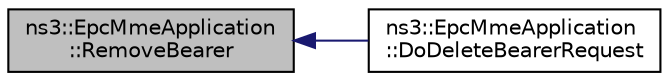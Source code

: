 digraph "ns3::EpcMmeApplication::RemoveBearer"
{
  edge [fontname="Helvetica",fontsize="10",labelfontname="Helvetica",labelfontsize="10"];
  node [fontname="Helvetica",fontsize="10",shape=record];
  rankdir="LR";
  Node1 [label="ns3::EpcMmeApplication\l::RemoveBearer",height=0.2,width=0.4,color="black", fillcolor="grey75", style="filled", fontcolor="black"];
  Node1 -> Node2 [dir="back",color="midnightblue",fontsize="10",style="solid"];
  Node2 [label="ns3::EpcMmeApplication\l::DoDeleteBearerRequest",height=0.2,width=0.4,color="black", fillcolor="white", style="filled",URL="$d3/dac/classns3_1_1EpcMmeApplication.html#ab6e174a5b089febcf43e53bace051d41"];
}
